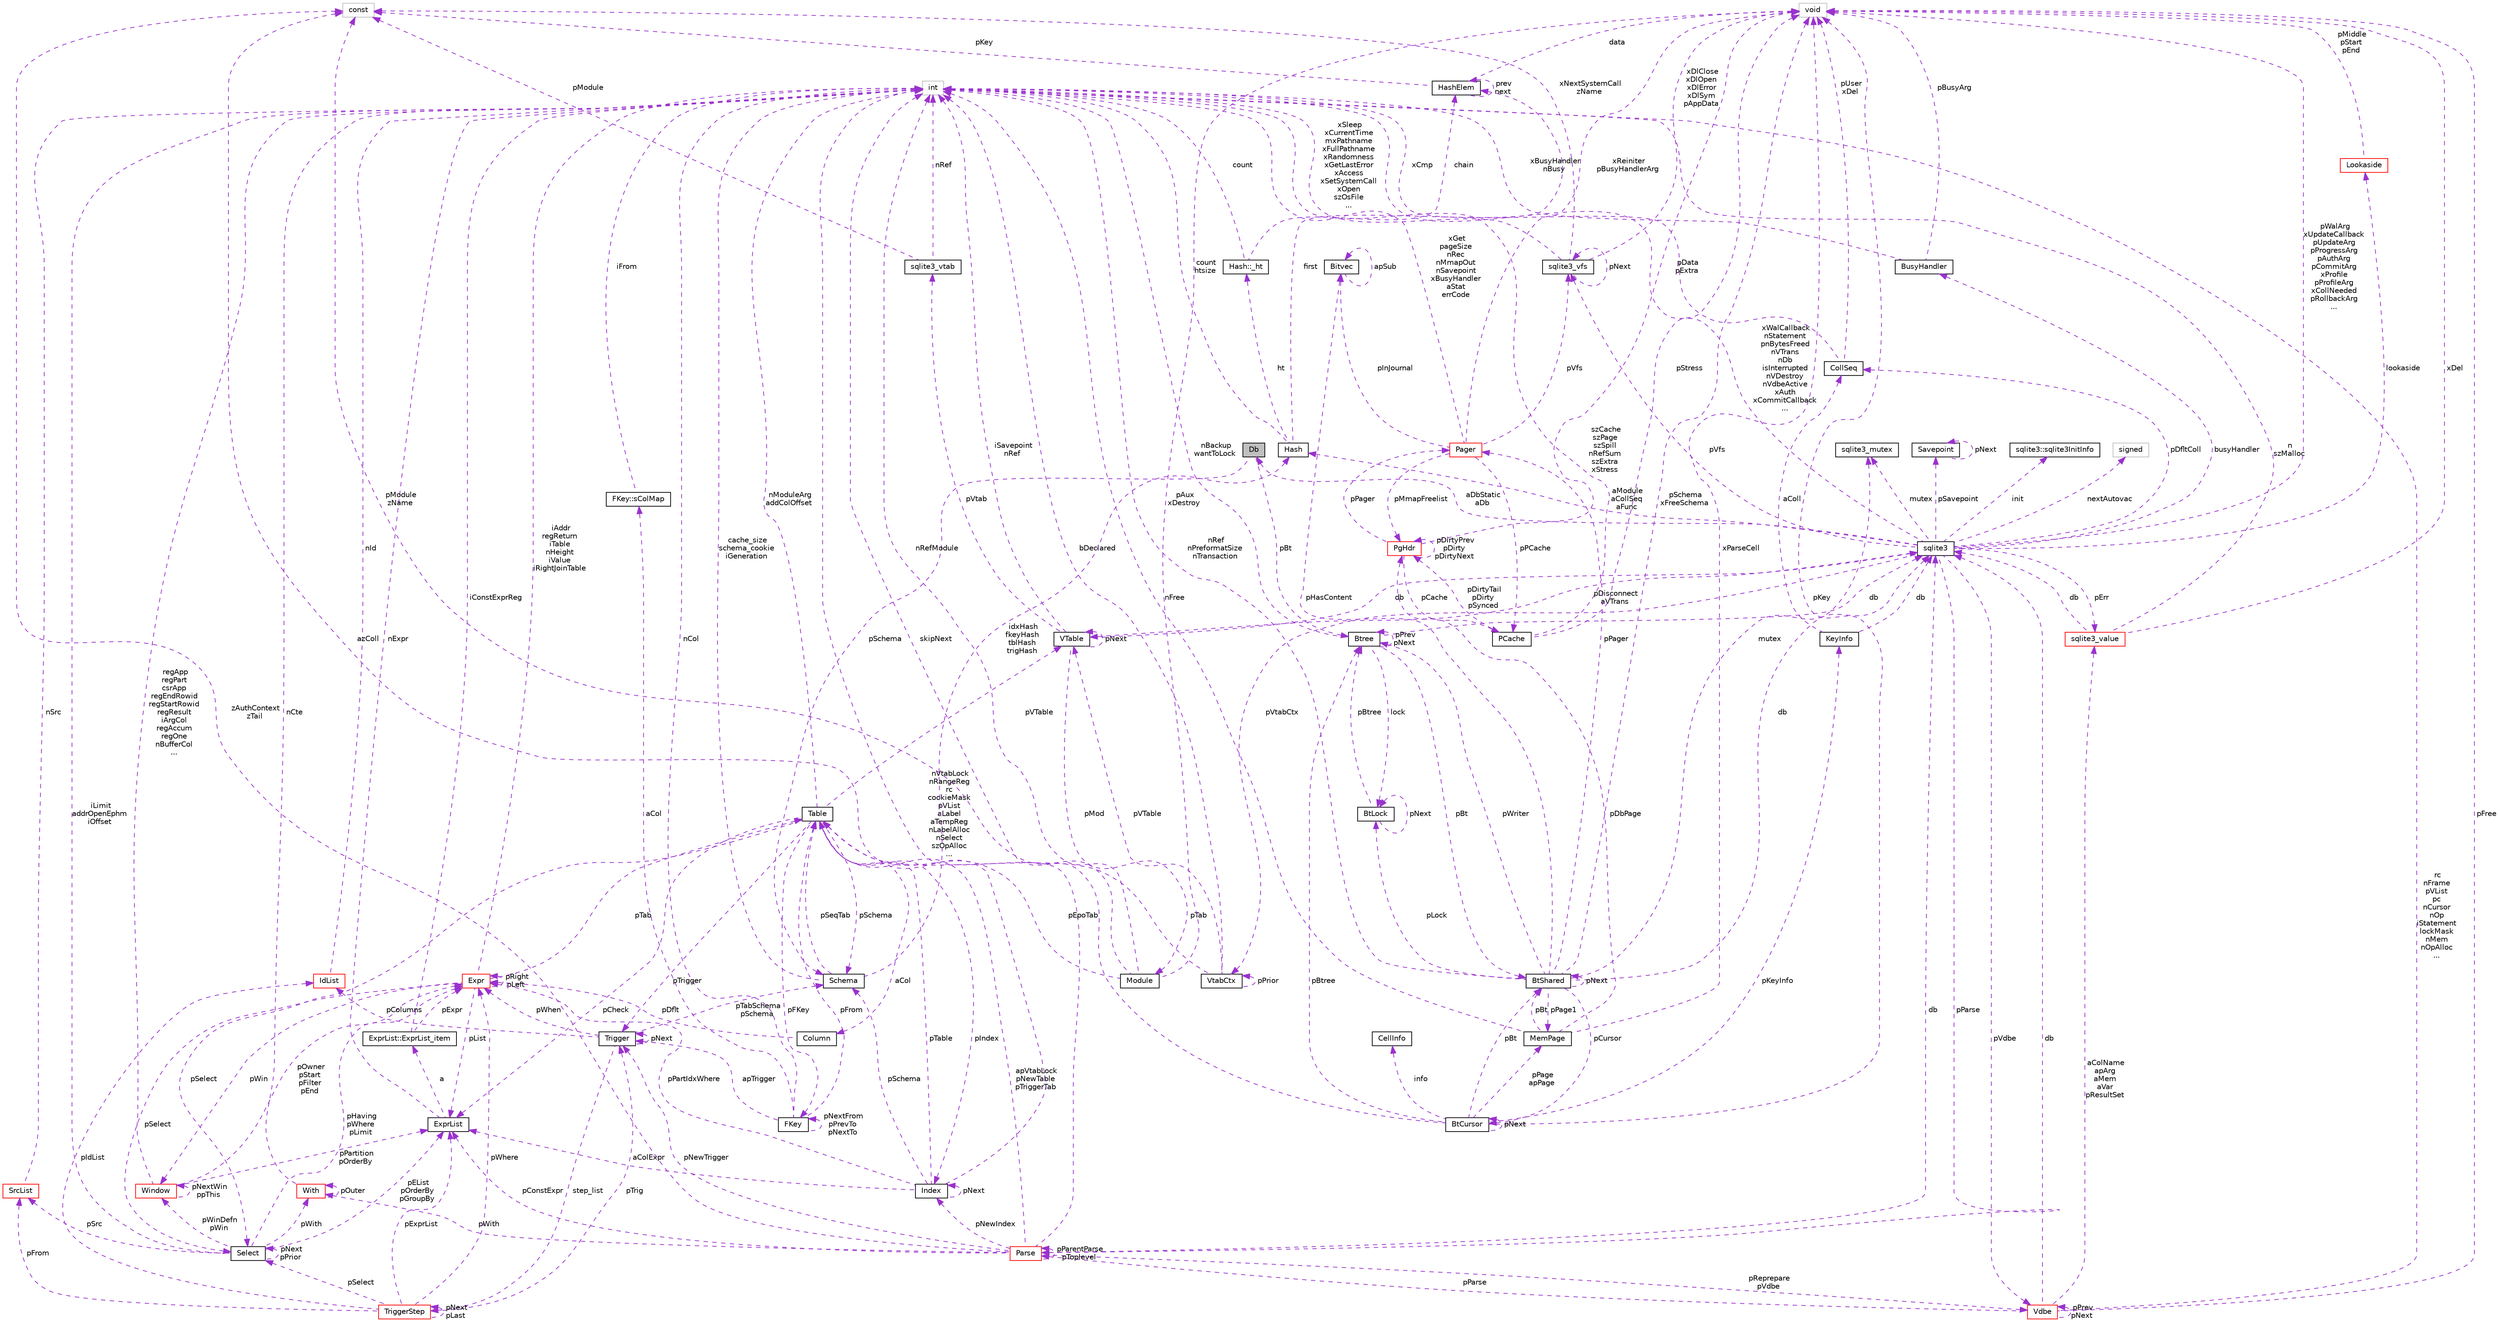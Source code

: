 digraph "Db"
{
 // LATEX_PDF_SIZE
  edge [fontname="Helvetica",fontsize="10",labelfontname="Helvetica",labelfontsize="10"];
  node [fontname="Helvetica",fontsize="10",shape=record];
  Node1 [label="Db",height=0.2,width=0.4,color="black", fillcolor="grey75", style="filled", fontcolor="black",tooltip=" "];
  Node2 -> Node1 [dir="back",color="darkorchid3",fontsize="10",style="dashed",label=" pSchema" ,fontname="Helvetica"];
  Node2 [label="Schema",height=0.2,width=0.4,color="black", fillcolor="white", style="filled",URL="$structSchema.html",tooltip=" "];
  Node3 -> Node2 [dir="back",color="darkorchid3",fontsize="10",style="dashed",label=" cache_size\nschema_cookie\niGeneration" ,fontname="Helvetica"];
  Node3 [label="int",height=0.2,width=0.4,color="grey75", fillcolor="white", style="filled",tooltip=" "];
  Node4 -> Node2 [dir="back",color="darkorchid3",fontsize="10",style="dashed",label=" pSeqTab" ,fontname="Helvetica"];
  Node4 [label="Table",height=0.2,width=0.4,color="black", fillcolor="white", style="filled",URL="$structTable.html",tooltip=" "];
  Node2 -> Node4 [dir="back",color="darkorchid3",fontsize="10",style="dashed",label=" pSchema" ,fontname="Helvetica"];
  Node5 -> Node4 [dir="back",color="darkorchid3",fontsize="10",style="dashed",label=" aCol" ,fontname="Helvetica"];
  Node5 [label="Column",height=0.2,width=0.4,color="black", fillcolor="white", style="filled",URL="$structColumn.html",tooltip=" "];
  Node6 -> Node5 [dir="back",color="darkorchid3",fontsize="10",style="dashed",label=" pDflt" ,fontname="Helvetica"];
  Node6 [label="Expr",height=0.2,width=0.4,color="red", fillcolor="white", style="filled",URL="$structExpr.html",tooltip=" "];
  Node6 -> Node6 [dir="back",color="darkorchid3",fontsize="10",style="dashed",label=" pRight\npLeft" ,fontname="Helvetica"];
  Node3 -> Node6 [dir="back",color="darkorchid3",fontsize="10",style="dashed",label=" iAddr\nregReturn\niTable\nnHeight\niValue\niRightJoinTable" ,fontname="Helvetica"];
  Node4 -> Node6 [dir="back",color="darkorchid3",fontsize="10",style="dashed",label=" pTab" ,fontname="Helvetica"];
  Node16 -> Node6 [dir="back",color="darkorchid3",fontsize="10",style="dashed",label=" pSelect" ,fontname="Helvetica"];
  Node16 [label="Select",height=0.2,width=0.4,color="black", fillcolor="white", style="filled",URL="$structSelect.html",tooltip=" "];
  Node6 -> Node16 [dir="back",color="darkorchid3",fontsize="10",style="dashed",label=" pHaving\npWhere\npLimit" ,fontname="Helvetica"];
  Node17 -> Node16 [dir="back",color="darkorchid3",fontsize="10",style="dashed",label=" pWith" ,fontname="Helvetica"];
  Node17 [label="With",height=0.2,width=0.4,color="red", fillcolor="white", style="filled",URL="$structWith.html",tooltip=" "];
  Node17 -> Node17 [dir="back",color="darkorchid3",fontsize="10",style="dashed",label=" pOuter" ,fontname="Helvetica"];
  Node3 -> Node17 [dir="back",color="darkorchid3",fontsize="10",style="dashed",label=" nCte" ,fontname="Helvetica"];
  Node3 -> Node16 [dir="back",color="darkorchid3",fontsize="10",style="dashed",label=" iLimit\naddrOpenEphm\niOffset" ,fontname="Helvetica"];
  Node16 -> Node16 [dir="back",color="darkorchid3",fontsize="10",style="dashed",label=" pNext\npPrior" ,fontname="Helvetica"];
  Node20 -> Node16 [dir="back",color="darkorchid3",fontsize="10",style="dashed",label=" pSrc" ,fontname="Helvetica"];
  Node20 [label="SrcList",height=0.2,width=0.4,color="red", fillcolor="white", style="filled",URL="$structSrcList.html",tooltip=" "];
  Node3 -> Node20 [dir="back",color="darkorchid3",fontsize="10",style="dashed",label=" nSrc" ,fontname="Helvetica"];
  Node14 -> Node16 [dir="back",color="darkorchid3",fontsize="10",style="dashed",label=" pEList\npOrderBy\npGroupBy" ,fontname="Helvetica"];
  Node14 [label="ExprList",height=0.2,width=0.4,color="black", fillcolor="white", style="filled",URL="$structExprList.html",tooltip=" "];
  Node15 -> Node14 [dir="back",color="darkorchid3",fontsize="10",style="dashed",label=" a" ,fontname="Helvetica"];
  Node15 [label="ExprList::ExprList_item",height=0.2,width=0.4,color="black", fillcolor="white", style="filled",URL="$structExprList_1_1ExprList__item.html",tooltip=" "];
  Node6 -> Node15 [dir="back",color="darkorchid3",fontsize="10",style="dashed",label=" pExpr" ,fontname="Helvetica"];
  Node3 -> Node15 [dir="back",color="darkorchid3",fontsize="10",style="dashed",label=" iConstExprReg" ,fontname="Helvetica"];
  Node3 -> Node14 [dir="back",color="darkorchid3",fontsize="10",style="dashed",label=" nExpr" ,fontname="Helvetica"];
  Node25 -> Node16 [dir="back",color="darkorchid3",fontsize="10",style="dashed",label=" pWinDefn\npWin" ,fontname="Helvetica"];
  Node25 [label="Window",height=0.2,width=0.4,color="red", fillcolor="white", style="filled",URL="$structWindow.html",tooltip=" "];
  Node6 -> Node25 [dir="back",color="darkorchid3",fontsize="10",style="dashed",label=" pOwner\npStart\npFilter\npEnd" ,fontname="Helvetica"];
  Node3 -> Node25 [dir="back",color="darkorchid3",fontsize="10",style="dashed",label=" regApp\nregPart\ncsrApp\nregEndRowid\nregStartRowid\nregResult\niArgCol\nregAccum\nregOne\nnBufferCol\n..." ,fontname="Helvetica"];
  Node14 -> Node25 [dir="back",color="darkorchid3",fontsize="10",style="dashed",label=" pPartition\npOrderBy" ,fontname="Helvetica"];
  Node25 -> Node25 [dir="back",color="darkorchid3",fontsize="10",style="dashed",label=" pNextWin\nppThis" ,fontname="Helvetica"];
  Node14 -> Node6 [dir="back",color="darkorchid3",fontsize="10",style="dashed",label=" pList" ,fontname="Helvetica"];
  Node25 -> Node6 [dir="back",color="darkorchid3",fontsize="10",style="dashed",label=" pWin" ,fontname="Helvetica"];
  Node26 -> Node4 [dir="back",color="darkorchid3",fontsize="10",style="dashed",label=" pFKey" ,fontname="Helvetica"];
  Node26 [label="FKey",height=0.2,width=0.4,color="black", fillcolor="white", style="filled",URL="$structFKey.html",tooltip=" "];
  Node27 -> Node26 [dir="back",color="darkorchid3",fontsize="10",style="dashed",label=" aCol" ,fontname="Helvetica"];
  Node27 [label="FKey::sColMap",height=0.2,width=0.4,color="black", fillcolor="white", style="filled",URL="$structFKey_1_1sColMap.html",tooltip=" "];
  Node3 -> Node27 [dir="back",color="darkorchid3",fontsize="10",style="dashed",label=" iFrom" ,fontname="Helvetica"];
  Node26 -> Node26 [dir="back",color="darkorchid3",fontsize="10",style="dashed",label=" pNextFrom\npPrevTo\npNextTo" ,fontname="Helvetica"];
  Node3 -> Node26 [dir="back",color="darkorchid3",fontsize="10",style="dashed",label=" nCol" ,fontname="Helvetica"];
  Node4 -> Node26 [dir="back",color="darkorchid3",fontsize="10",style="dashed",label=" pFrom" ,fontname="Helvetica"];
  Node28 -> Node26 [dir="back",color="darkorchid3",fontsize="10",style="dashed",label=" apTrigger" ,fontname="Helvetica"];
  Node28 [label="Trigger",height=0.2,width=0.4,color="black", fillcolor="white", style="filled",URL="$structTrigger.html",tooltip=" "];
  Node29 -> Node28 [dir="back",color="darkorchid3",fontsize="10",style="dashed",label=" step_list" ,fontname="Helvetica"];
  Node29 [label="TriggerStep",height=0.2,width=0.4,color="red", fillcolor="white", style="filled",URL="$structTriggerStep.html",tooltip=" "];
  Node29 -> Node29 [dir="back",color="darkorchid3",fontsize="10",style="dashed",label=" pNext\npLast" ,fontname="Helvetica"];
  Node6 -> Node29 [dir="back",color="darkorchid3",fontsize="10",style="dashed",label=" pWhere" ,fontname="Helvetica"];
  Node22 -> Node29 [dir="back",color="darkorchid3",fontsize="10",style="dashed",label=" pIdList" ,fontname="Helvetica"];
  Node22 [label="IdList",height=0.2,width=0.4,color="red", fillcolor="white", style="filled",URL="$structIdList.html",tooltip=" "];
  Node3 -> Node22 [dir="back",color="darkorchid3",fontsize="10",style="dashed",label=" nId" ,fontname="Helvetica"];
  Node16 -> Node29 [dir="back",color="darkorchid3",fontsize="10",style="dashed",label=" pSelect" ,fontname="Helvetica"];
  Node28 -> Node29 [dir="back",color="darkorchid3",fontsize="10",style="dashed",label=" pTrig" ,fontname="Helvetica"];
  Node20 -> Node29 [dir="back",color="darkorchid3",fontsize="10",style="dashed",label=" pFrom" ,fontname="Helvetica"];
  Node14 -> Node29 [dir="back",color="darkorchid3",fontsize="10",style="dashed",label=" pExprList" ,fontname="Helvetica"];
  Node2 -> Node28 [dir="back",color="darkorchid3",fontsize="10",style="dashed",label=" pTabSchema\npSchema" ,fontname="Helvetica"];
  Node6 -> Node28 [dir="back",color="darkorchid3",fontsize="10",style="dashed",label=" pWhen" ,fontname="Helvetica"];
  Node22 -> Node28 [dir="back",color="darkorchid3",fontsize="10",style="dashed",label=" pColumns" ,fontname="Helvetica"];
  Node28 -> Node28 [dir="back",color="darkorchid3",fontsize="10",style="dashed",label=" pNext" ,fontname="Helvetica"];
  Node31 -> Node4 [dir="back",color="darkorchid3",fontsize="10",style="dashed",label=" pVTable" ,fontname="Helvetica"];
  Node31 [label="VTable",height=0.2,width=0.4,color="black", fillcolor="white", style="filled",URL="$structVTable.html",tooltip=" "];
  Node32 -> Node31 [dir="back",color="darkorchid3",fontsize="10",style="dashed",label=" db" ,fontname="Helvetica"];
  Node32 [label="sqlite3",height=0.2,width=0.4,color="black", fillcolor="white", style="filled",URL="$structsqlite3.html",tooltip=" "];
  Node33 -> Node32 [dir="back",color="darkorchid3",fontsize="10",style="dashed",label=" pVdbe" ,fontname="Helvetica"];
  Node33 [label="Vdbe",height=0.2,width=0.4,color="red", fillcolor="white", style="filled",URL="$structVdbe.html",tooltip=" "];
  Node33 -> Node33 [dir="back",color="darkorchid3",fontsize="10",style="dashed",label=" pPrev\npNext" ,fontname="Helvetica"];
  Node32 -> Node33 [dir="back",color="darkorchid3",fontsize="10",style="dashed",label=" db" ,fontname="Helvetica"];
  Node11 -> Node33 [dir="back",color="darkorchid3",fontsize="10",style="dashed",label=" pFree" ,fontname="Helvetica"];
  Node11 [label="void",height=0.2,width=0.4,color="grey75", fillcolor="white", style="filled",tooltip=" "];
  Node34 -> Node33 [dir="back",color="darkorchid3",fontsize="10",style="dashed",label=" aColName\napArg\naMem\naVar\npResultSet" ,fontname="Helvetica"];
  Node34 [label="sqlite3_value",height=0.2,width=0.4,color="red", fillcolor="white", style="filled",URL="$structsqlite3__value.html",tooltip=" "];
  Node32 -> Node34 [dir="back",color="darkorchid3",fontsize="10",style="dashed",label=" db" ,fontname="Helvetica"];
  Node11 -> Node34 [dir="back",color="darkorchid3",fontsize="10",style="dashed",label=" xDel" ,fontname="Helvetica"];
  Node3 -> Node34 [dir="back",color="darkorchid3",fontsize="10",style="dashed",label=" n\nszMalloc" ,fontname="Helvetica"];
  Node3 -> Node33 [dir="back",color="darkorchid3",fontsize="10",style="dashed",label=" rc\nnFrame\npVList\npc\nnCursor\nnOp\niStatement\nlockMask\nnMem\nnOpAlloc\n..." ,fontname="Helvetica"];
  Node76 -> Node33 [dir="back",color="darkorchid3",fontsize="10",style="dashed",label=" pParse" ,fontname="Helvetica"];
  Node76 [label="Parse",height=0.2,width=0.4,color="red", fillcolor="white", style="filled",URL="$structParse.html",tooltip=" "];
  Node33 -> Node76 [dir="back",color="darkorchid3",fontsize="10",style="dashed",label=" pReprepare\npVdbe" ,fontname="Helvetica"];
  Node32 -> Node76 [dir="back",color="darkorchid3",fontsize="10",style="dashed",label=" db" ,fontname="Helvetica"];
  Node17 -> Node76 [dir="back",color="darkorchid3",fontsize="10",style="dashed",label=" pWith" ,fontname="Helvetica"];
  Node3 -> Node76 [dir="back",color="darkorchid3",fontsize="10",style="dashed",label=" nVtabLock\nnRangeReg\nrc\ncookieMask\npVList\naLabel\naTempReg\nnLabelAlloc\nnSelect\nszOpAlloc\n..." ,fontname="Helvetica"];
  Node4 -> Node76 [dir="back",color="darkorchid3",fontsize="10",style="dashed",label=" apVtabLock\npNewTable\npTriggerTab" ,fontname="Helvetica"];
  Node28 -> Node76 [dir="back",color="darkorchid3",fontsize="10",style="dashed",label=" pNewTrigger" ,fontname="Helvetica"];
  Node24 -> Node76 [dir="back",color="darkorchid3",fontsize="10",style="dashed",label=" pNewIndex" ,fontname="Helvetica"];
  Node24 [label="Index",height=0.2,width=0.4,color="black", fillcolor="white", style="filled",URL="$structIndex.html",tooltip=" "];
  Node2 -> Node24 [dir="back",color="darkorchid3",fontsize="10",style="dashed",label=" pSchema" ,fontname="Helvetica"];
  Node6 -> Node24 [dir="back",color="darkorchid3",fontsize="10",style="dashed",label=" pPartIdxWhere" ,fontname="Helvetica"];
  Node4 -> Node24 [dir="back",color="darkorchid3",fontsize="10",style="dashed",label=" pTable" ,fontname="Helvetica"];
  Node14 -> Node24 [dir="back",color="darkorchid3",fontsize="10",style="dashed",label=" aColExpr" ,fontname="Helvetica"];
  Node13 -> Node24 [dir="back",color="darkorchid3",fontsize="10",style="dashed",label=" azColl" ,fontname="Helvetica"];
  Node13 [label="const",height=0.2,width=0.4,color="grey75", fillcolor="white", style="filled",tooltip=" "];
  Node24 -> Node24 [dir="back",color="darkorchid3",fontsize="10",style="dashed",label=" pNext" ,fontname="Helvetica"];
  Node13 -> Node76 [dir="back",color="darkorchid3",fontsize="10",style="dashed",label=" zAuthContext\nzTail" ,fontname="Helvetica"];
  Node14 -> Node76 [dir="back",color="darkorchid3",fontsize="10",style="dashed",label=" pConstExpr" ,fontname="Helvetica"];
  Node76 -> Node76 [dir="back",color="darkorchid3",fontsize="10",style="dashed",label=" pParentParse\npToplevel" ,fontname="Helvetica"];
  Node97 -> Node32 [dir="back",color="darkorchid3",fontsize="10",style="dashed",label=" pSavepoint" ,fontname="Helvetica"];
  Node97 [label="Savepoint",height=0.2,width=0.4,color="black", fillcolor="white", style="filled",URL="$structSavepoint.html",tooltip=" "];
  Node97 -> Node97 [dir="back",color="darkorchid3",fontsize="10",style="dashed",label=" pNext" ,fontname="Helvetica"];
  Node11 -> Node32 [dir="back",color="darkorchid3",fontsize="10",style="dashed",label=" pWalArg\nxUpdateCallback\npUpdateArg\npProgressArg\npAuthArg\npCommitArg\nxProfile\npProfileArg\nxCollNeeded\npRollbackArg\n..." ,fontname="Helvetica"];
  Node98 -> Node32 [dir="back",color="darkorchid3",fontsize="10",style="dashed",label=" lookaside" ,fontname="Helvetica"];
  Node98 [label="Lookaside",height=0.2,width=0.4,color="red", fillcolor="white", style="filled",URL="$structLookaside.html",tooltip=" "];
  Node11 -> Node98 [dir="back",color="darkorchid3",fontsize="10",style="dashed",label=" pMiddle\npStart\npEnd" ,fontname="Helvetica"];
  Node34 -> Node32 [dir="back",color="darkorchid3",fontsize="10",style="dashed",label=" pErr" ,fontname="Helvetica"];
  Node43 -> Node32 [dir="back",color="darkorchid3",fontsize="10",style="dashed",label=" mutex" ,fontname="Helvetica"];
  Node43 [label="sqlite3_mutex",height=0.2,width=0.4,color="black", fillcolor="white", style="filled",URL="$structsqlite3__mutex.html",tooltip=" "];
  Node53 -> Node32 [dir="back",color="darkorchid3",fontsize="10",style="dashed",label=" pVfs" ,fontname="Helvetica"];
  Node53 [label="sqlite3_vfs",height=0.2,width=0.4,color="black", fillcolor="white", style="filled",URL="$structsqlite3__vfs.html",tooltip=" "];
  Node11 -> Node53 [dir="back",color="darkorchid3",fontsize="10",style="dashed",label=" xDlClose\nxDlOpen\nxDlError\nxDlSym\npAppData" ,fontname="Helvetica"];
  Node53 -> Node53 [dir="back",color="darkorchid3",fontsize="10",style="dashed",label=" pNext" ,fontname="Helvetica"];
  Node3 -> Node53 [dir="back",color="darkorchid3",fontsize="10",style="dashed",label=" xSleep\nxCurrentTime\nmxPathname\nxFullPathname\nxRandomness\nxGetLastError\nxAccess\nxSetSystemCall\nxOpen\nszOsFile\n..." ,fontname="Helvetica"];
  Node13 -> Node53 [dir="back",color="darkorchid3",fontsize="10",style="dashed",label=" xNextSystemCall\nzName" ,fontname="Helvetica"];
  Node100 -> Node32 [dir="back",color="darkorchid3",fontsize="10",style="dashed",label=" init" ,fontname="Helvetica"];
  Node100 [label="sqlite3::sqlite3InitInfo",height=0.2,width=0.4,color="black", fillcolor="white", style="filled",URL="$structsqlite3_1_1sqlite3InitInfo.html",tooltip=" "];
  Node101 -> Node32 [dir="back",color="darkorchid3",fontsize="10",style="dashed",label=" busyHandler" ,fontname="Helvetica"];
  Node101 [label="BusyHandler",height=0.2,width=0.4,color="black", fillcolor="white", style="filled",URL="$structBusyHandler.html",tooltip=" "];
  Node11 -> Node101 [dir="back",color="darkorchid3",fontsize="10",style="dashed",label=" pBusyArg" ,fontname="Helvetica"];
  Node3 -> Node101 [dir="back",color="darkorchid3",fontsize="10",style="dashed",label=" xBusyHandler\nnBusy" ,fontname="Helvetica"];
  Node102 -> Node32 [dir="back",color="darkorchid3",fontsize="10",style="dashed",label=" pVtabCtx" ,fontname="Helvetica"];
  Node102 [label="VtabCtx",height=0.2,width=0.4,color="black", fillcolor="white", style="filled",URL="$structVtabCtx.html",tooltip=" "];
  Node102 -> Node102 [dir="back",color="darkorchid3",fontsize="10",style="dashed",label=" pPrior" ,fontname="Helvetica"];
  Node3 -> Node102 [dir="back",color="darkorchid3",fontsize="10",style="dashed",label=" bDeclared" ,fontname="Helvetica"];
  Node31 -> Node102 [dir="back",color="darkorchid3",fontsize="10",style="dashed",label=" pVTable" ,fontname="Helvetica"];
  Node4 -> Node102 [dir="back",color="darkorchid3",fontsize="10",style="dashed",label=" pTab" ,fontname="Helvetica"];
  Node58 -> Node32 [dir="back",color="darkorchid3",fontsize="10",style="dashed",label=" pDfltColl" ,fontname="Helvetica"];
  Node58 [label="CollSeq",height=0.2,width=0.4,color="black", fillcolor="white", style="filled",URL="$structCollSeq.html",tooltip=" "];
  Node11 -> Node58 [dir="back",color="darkorchid3",fontsize="10",style="dashed",label=" pUser\nxDel" ,fontname="Helvetica"];
  Node3 -> Node58 [dir="back",color="darkorchid3",fontsize="10",style="dashed",label=" xCmp" ,fontname="Helvetica"];
  Node31 -> Node32 [dir="back",color="darkorchid3",fontsize="10",style="dashed",label=" pDisconnect\naVTrans" ,fontname="Helvetica"];
  Node3 -> Node32 [dir="back",color="darkorchid3",fontsize="10",style="dashed",label=" xWalCallback\nnStatement\npnBytesFreed\nnVTrans\nnDb\nisInterrupted\nnVDestroy\nnVdbeActive\nxAuth\nxCommitCallback\n..." ,fontname="Helvetica"];
  Node75 -> Node32 [dir="back",color="darkorchid3",fontsize="10",style="dashed",label=" nextAutovac" ,fontname="Helvetica"];
  Node75 [label="signed",height=0.2,width=0.4,color="grey75", fillcolor="white", style="filled",tooltip=" "];
  Node1 -> Node32 [dir="back",color="darkorchid3",fontsize="10",style="dashed",label=" aDbStatic\naDb" ,fontname="Helvetica"];
  Node103 -> Node32 [dir="back",color="darkorchid3",fontsize="10",style="dashed",label=" aModule\naCollSeq\naFunc" ,fontname="Helvetica"];
  Node103 [label="Hash",height=0.2,width=0.4,color="black", fillcolor="white", style="filled",URL="$structHash.html",tooltip=" "];
  Node104 -> Node103 [dir="back",color="darkorchid3",fontsize="10",style="dashed",label=" ht" ,fontname="Helvetica"];
  Node104 [label="Hash::_ht",height=0.2,width=0.4,color="black", fillcolor="white", style="filled",URL="$structHash_1_1__ht.html",tooltip=" "];
  Node3 -> Node104 [dir="back",color="darkorchid3",fontsize="10",style="dashed",label=" count" ,fontname="Helvetica"];
  Node105 -> Node104 [dir="back",color="darkorchid3",fontsize="10",style="dashed",label=" chain" ,fontname="Helvetica"];
  Node105 [label="HashElem",height=0.2,width=0.4,color="black", fillcolor="white", style="filled",URL="$structHashElem.html",tooltip=" "];
  Node11 -> Node105 [dir="back",color="darkorchid3",fontsize="10",style="dashed",label=" data" ,fontname="Helvetica"];
  Node105 -> Node105 [dir="back",color="darkorchid3",fontsize="10",style="dashed",label=" prev\nnext" ,fontname="Helvetica"];
  Node13 -> Node105 [dir="back",color="darkorchid3",fontsize="10",style="dashed",label=" pKey" ,fontname="Helvetica"];
  Node3 -> Node103 [dir="back",color="darkorchid3",fontsize="10",style="dashed",label=" count\nhtsize" ,fontname="Helvetica"];
  Node105 -> Node103 [dir="back",color="darkorchid3",fontsize="10",style="dashed",label=" first" ,fontname="Helvetica"];
  Node76 -> Node32 [dir="back",color="darkorchid3",fontsize="10",style="dashed",label=" pParse" ,fontname="Helvetica"];
  Node31 -> Node31 [dir="back",color="darkorchid3",fontsize="10",style="dashed",label=" pNext" ,fontname="Helvetica"];
  Node3 -> Node31 [dir="back",color="darkorchid3",fontsize="10",style="dashed",label=" iSavepoint\nnRef" ,fontname="Helvetica"];
  Node106 -> Node31 [dir="back",color="darkorchid3",fontsize="10",style="dashed",label=" pMod" ,fontname="Helvetica"];
  Node106 [label="Module",height=0.2,width=0.4,color="black", fillcolor="white", style="filled",URL="$structModule.html",tooltip=" "];
  Node11 -> Node106 [dir="back",color="darkorchid3",fontsize="10",style="dashed",label=" pAux\nxDestroy" ,fontname="Helvetica"];
  Node3 -> Node106 [dir="back",color="darkorchid3",fontsize="10",style="dashed",label=" nRefModule" ,fontname="Helvetica"];
  Node4 -> Node106 [dir="back",color="darkorchid3",fontsize="10",style="dashed",label=" pEpoTab" ,fontname="Helvetica"];
  Node13 -> Node106 [dir="back",color="darkorchid3",fontsize="10",style="dashed",label=" pModule\nzName" ,fontname="Helvetica"];
  Node60 -> Node31 [dir="back",color="darkorchid3",fontsize="10",style="dashed",label=" pVtab" ,fontname="Helvetica"];
  Node60 [label="sqlite3_vtab",height=0.2,width=0.4,color="black", fillcolor="white", style="filled",URL="$structsqlite3__vtab.html",tooltip=" "];
  Node3 -> Node60 [dir="back",color="darkorchid3",fontsize="10",style="dashed",label=" nRef" ,fontname="Helvetica"];
  Node13 -> Node60 [dir="back",color="darkorchid3",fontsize="10",style="dashed",label=" pModule" ,fontname="Helvetica"];
  Node3 -> Node4 [dir="back",color="darkorchid3",fontsize="10",style="dashed",label=" nModuleArg\naddColOffset" ,fontname="Helvetica"];
  Node28 -> Node4 [dir="back",color="darkorchid3",fontsize="10",style="dashed",label=" pTrigger" ,fontname="Helvetica"];
  Node16 -> Node4 [dir="back",color="darkorchid3",fontsize="10",style="dashed",label=" pSelect" ,fontname="Helvetica"];
  Node14 -> Node4 [dir="back",color="darkorchid3",fontsize="10",style="dashed",label=" pCheck" ,fontname="Helvetica"];
  Node24 -> Node4 [dir="back",color="darkorchid3",fontsize="10",style="dashed",label=" pIndex" ,fontname="Helvetica"];
  Node103 -> Node2 [dir="back",color="darkorchid3",fontsize="10",style="dashed",label=" idxHash\nfkeyHash\ntblHash\ntrigHash" ,fontname="Helvetica"];
  Node45 -> Node1 [dir="back",color="darkorchid3",fontsize="10",style="dashed",label=" pBt" ,fontname="Helvetica"];
  Node45 [label="Btree",height=0.2,width=0.4,color="black", fillcolor="white", style="filled",URL="$structBtree.html",tooltip=" "];
  Node41 -> Node45 [dir="back",color="darkorchid3",fontsize="10",style="dashed",label=" pBt" ,fontname="Helvetica"];
  Node41 [label="BtShared",height=0.2,width=0.4,color="black", fillcolor="white", style="filled",URL="$structBtShared.html",tooltip=" "];
  Node39 -> Node41 [dir="back",color="darkorchid3",fontsize="10",style="dashed",label=" pCursor" ,fontname="Helvetica"];
  Node39 [label="BtCursor",height=0.2,width=0.4,color="black", fillcolor="white", style="filled",URL="$structBtCursor.html",tooltip=" "];
  Node39 -> Node39 [dir="back",color="darkorchid3",fontsize="10",style="dashed",label=" pNext" ,fontname="Helvetica"];
  Node40 -> Node39 [dir="back",color="darkorchid3",fontsize="10",style="dashed",label=" info" ,fontname="Helvetica"];
  Node40 [label="CellInfo",height=0.2,width=0.4,color="black", fillcolor="white", style="filled",URL="$structCellInfo.html",tooltip=" "];
  Node41 -> Node39 [dir="back",color="darkorchid3",fontsize="10",style="dashed",label=" pBt" ,fontname="Helvetica"];
  Node11 -> Node39 [dir="back",color="darkorchid3",fontsize="10",style="dashed",label=" pKey" ,fontname="Helvetica"];
  Node46 -> Node39 [dir="back",color="darkorchid3",fontsize="10",style="dashed",label=" pPage\napPage" ,fontname="Helvetica"];
  Node46 [label="MemPage",height=0.2,width=0.4,color="black", fillcolor="white", style="filled",URL="$structMemPage.html",tooltip=" "];
  Node41 -> Node46 [dir="back",color="darkorchid3",fontsize="10",style="dashed",label=" pBt" ,fontname="Helvetica"];
  Node11 -> Node46 [dir="back",color="darkorchid3",fontsize="10",style="dashed",label=" xParseCell" ,fontname="Helvetica"];
  Node3 -> Node46 [dir="back",color="darkorchid3",fontsize="10",style="dashed",label=" nFree" ,fontname="Helvetica"];
  Node47 -> Node46 [dir="back",color="darkorchid3",fontsize="10",style="dashed",label=" pDbPage" ,fontname="Helvetica"];
  Node47 [label="PgHdr",height=0.2,width=0.4,color="red", fillcolor="white", style="filled",URL="$structPgHdr.html",tooltip=" "];
  Node49 -> Node47 [dir="back",color="darkorchid3",fontsize="10",style="dashed",label=" pCache" ,fontname="Helvetica"];
  Node49 [label="PCache",height=0.2,width=0.4,color="black", fillcolor="white", style="filled",URL="$structPCache.html",tooltip=" "];
  Node11 -> Node49 [dir="back",color="darkorchid3",fontsize="10",style="dashed",label=" pStress" ,fontname="Helvetica"];
  Node3 -> Node49 [dir="back",color="darkorchid3",fontsize="10",style="dashed",label=" szCache\nszPage\nszSpill\nnRefSum\nszExtra\nxStress" ,fontname="Helvetica"];
  Node47 -> Node49 [dir="back",color="darkorchid3",fontsize="10",style="dashed",label=" pDirtyTail\npDirty\npSynced" ,fontname="Helvetica"];
  Node11 -> Node47 [dir="back",color="darkorchid3",fontsize="10",style="dashed",label=" pData\npExtra" ,fontname="Helvetica"];
  Node47 -> Node47 [dir="back",color="darkorchid3",fontsize="10",style="dashed",label=" pDirtyPrev\npDirty\npDirtyNext" ,fontname="Helvetica"];
  Node50 -> Node47 [dir="back",color="darkorchid3",fontsize="10",style="dashed",label=" pPager" ,fontname="Helvetica"];
  Node50 [label="Pager",height=0.2,width=0.4,color="red", fillcolor="white", style="filled",URL="$structPager.html",tooltip=" "];
  Node49 -> Node50 [dir="back",color="darkorchid3",fontsize="10",style="dashed",label=" pPCache" ,fontname="Helvetica"];
  Node11 -> Node50 [dir="back",color="darkorchid3",fontsize="10",style="dashed",label=" xReiniter\npBusyHandlerArg" ,fontname="Helvetica"];
  Node42 -> Node50 [dir="back",color="darkorchid3",fontsize="10",style="dashed",label=" pInJournal" ,fontname="Helvetica"];
  Node42 [label="Bitvec",height=0.2,width=0.4,color="black", fillcolor="white", style="filled",URL="$structBitvec.html",tooltip=" "];
  Node42 -> Node42 [dir="back",color="darkorchid3",fontsize="10",style="dashed",label=" apSub" ,fontname="Helvetica"];
  Node53 -> Node50 [dir="back",color="darkorchid3",fontsize="10",style="dashed",label=" pVfs" ,fontname="Helvetica"];
  Node3 -> Node50 [dir="back",color="darkorchid3",fontsize="10",style="dashed",label=" xGet\npageSize\nnRec\nnMmapOut\nnSavepoint\nxBusyHandler\naStat\nerrCode" ,fontname="Helvetica"];
  Node47 -> Node50 [dir="back",color="darkorchid3",fontsize="10",style="dashed",label=" pMmapFreelist" ,fontname="Helvetica"];
  Node3 -> Node39 [dir="back",color="darkorchid3",fontsize="10",style="dashed",label=" skipNext" ,fontname="Helvetica"];
  Node57 -> Node39 [dir="back",color="darkorchid3",fontsize="10",style="dashed",label=" pKeyInfo" ,fontname="Helvetica"];
  Node57 [label="KeyInfo",height=0.2,width=0.4,color="black", fillcolor="white", style="filled",URL="$structKeyInfo.html",tooltip=" "];
  Node32 -> Node57 [dir="back",color="darkorchid3",fontsize="10",style="dashed",label=" db" ,fontname="Helvetica"];
  Node58 -> Node57 [dir="back",color="darkorchid3",fontsize="10",style="dashed",label=" aColl" ,fontname="Helvetica"];
  Node45 -> Node39 [dir="back",color="darkorchid3",fontsize="10",style="dashed",label=" pBtree" ,fontname="Helvetica"];
  Node41 -> Node41 [dir="back",color="darkorchid3",fontsize="10",style="dashed",label=" pNext" ,fontname="Helvetica"];
  Node32 -> Node41 [dir="back",color="darkorchid3",fontsize="10",style="dashed",label=" db" ,fontname="Helvetica"];
  Node42 -> Node41 [dir="back",color="darkorchid3",fontsize="10",style="dashed",label=" pHasContent" ,fontname="Helvetica"];
  Node11 -> Node41 [dir="back",color="darkorchid3",fontsize="10",style="dashed",label=" pSchema\nxFreeSchema" ,fontname="Helvetica"];
  Node43 -> Node41 [dir="back",color="darkorchid3",fontsize="10",style="dashed",label=" mutex" ,fontname="Helvetica"];
  Node44 -> Node41 [dir="back",color="darkorchid3",fontsize="10",style="dashed",label=" pLock" ,fontname="Helvetica"];
  Node44 [label="BtLock",height=0.2,width=0.4,color="black", fillcolor="white", style="filled",URL="$structBtLock.html",tooltip=" "];
  Node44 -> Node44 [dir="back",color="darkorchid3",fontsize="10",style="dashed",label=" pNext" ,fontname="Helvetica"];
  Node45 -> Node44 [dir="back",color="darkorchid3",fontsize="10",style="dashed",label=" pBtree" ,fontname="Helvetica"];
  Node46 -> Node41 [dir="back",color="darkorchid3",fontsize="10",style="dashed",label=" pPage1" ,fontname="Helvetica"];
  Node3 -> Node41 [dir="back",color="darkorchid3",fontsize="10",style="dashed",label=" nRef\nnPreformatSize\nnTransaction" ,fontname="Helvetica"];
  Node45 -> Node41 [dir="back",color="darkorchid3",fontsize="10",style="dashed",label=" pWriter" ,fontname="Helvetica"];
  Node50 -> Node41 [dir="back",color="darkorchid3",fontsize="10",style="dashed",label=" pPager" ,fontname="Helvetica"];
  Node32 -> Node45 [dir="back",color="darkorchid3",fontsize="10",style="dashed",label=" db" ,fontname="Helvetica"];
  Node44 -> Node45 [dir="back",color="darkorchid3",fontsize="10",style="dashed",label=" lock" ,fontname="Helvetica"];
  Node3 -> Node45 [dir="back",color="darkorchid3",fontsize="10",style="dashed",label=" nBackup\nwantToLock" ,fontname="Helvetica"];
  Node45 -> Node45 [dir="back",color="darkorchid3",fontsize="10",style="dashed",label=" pPrev\npNext" ,fontname="Helvetica"];
}
